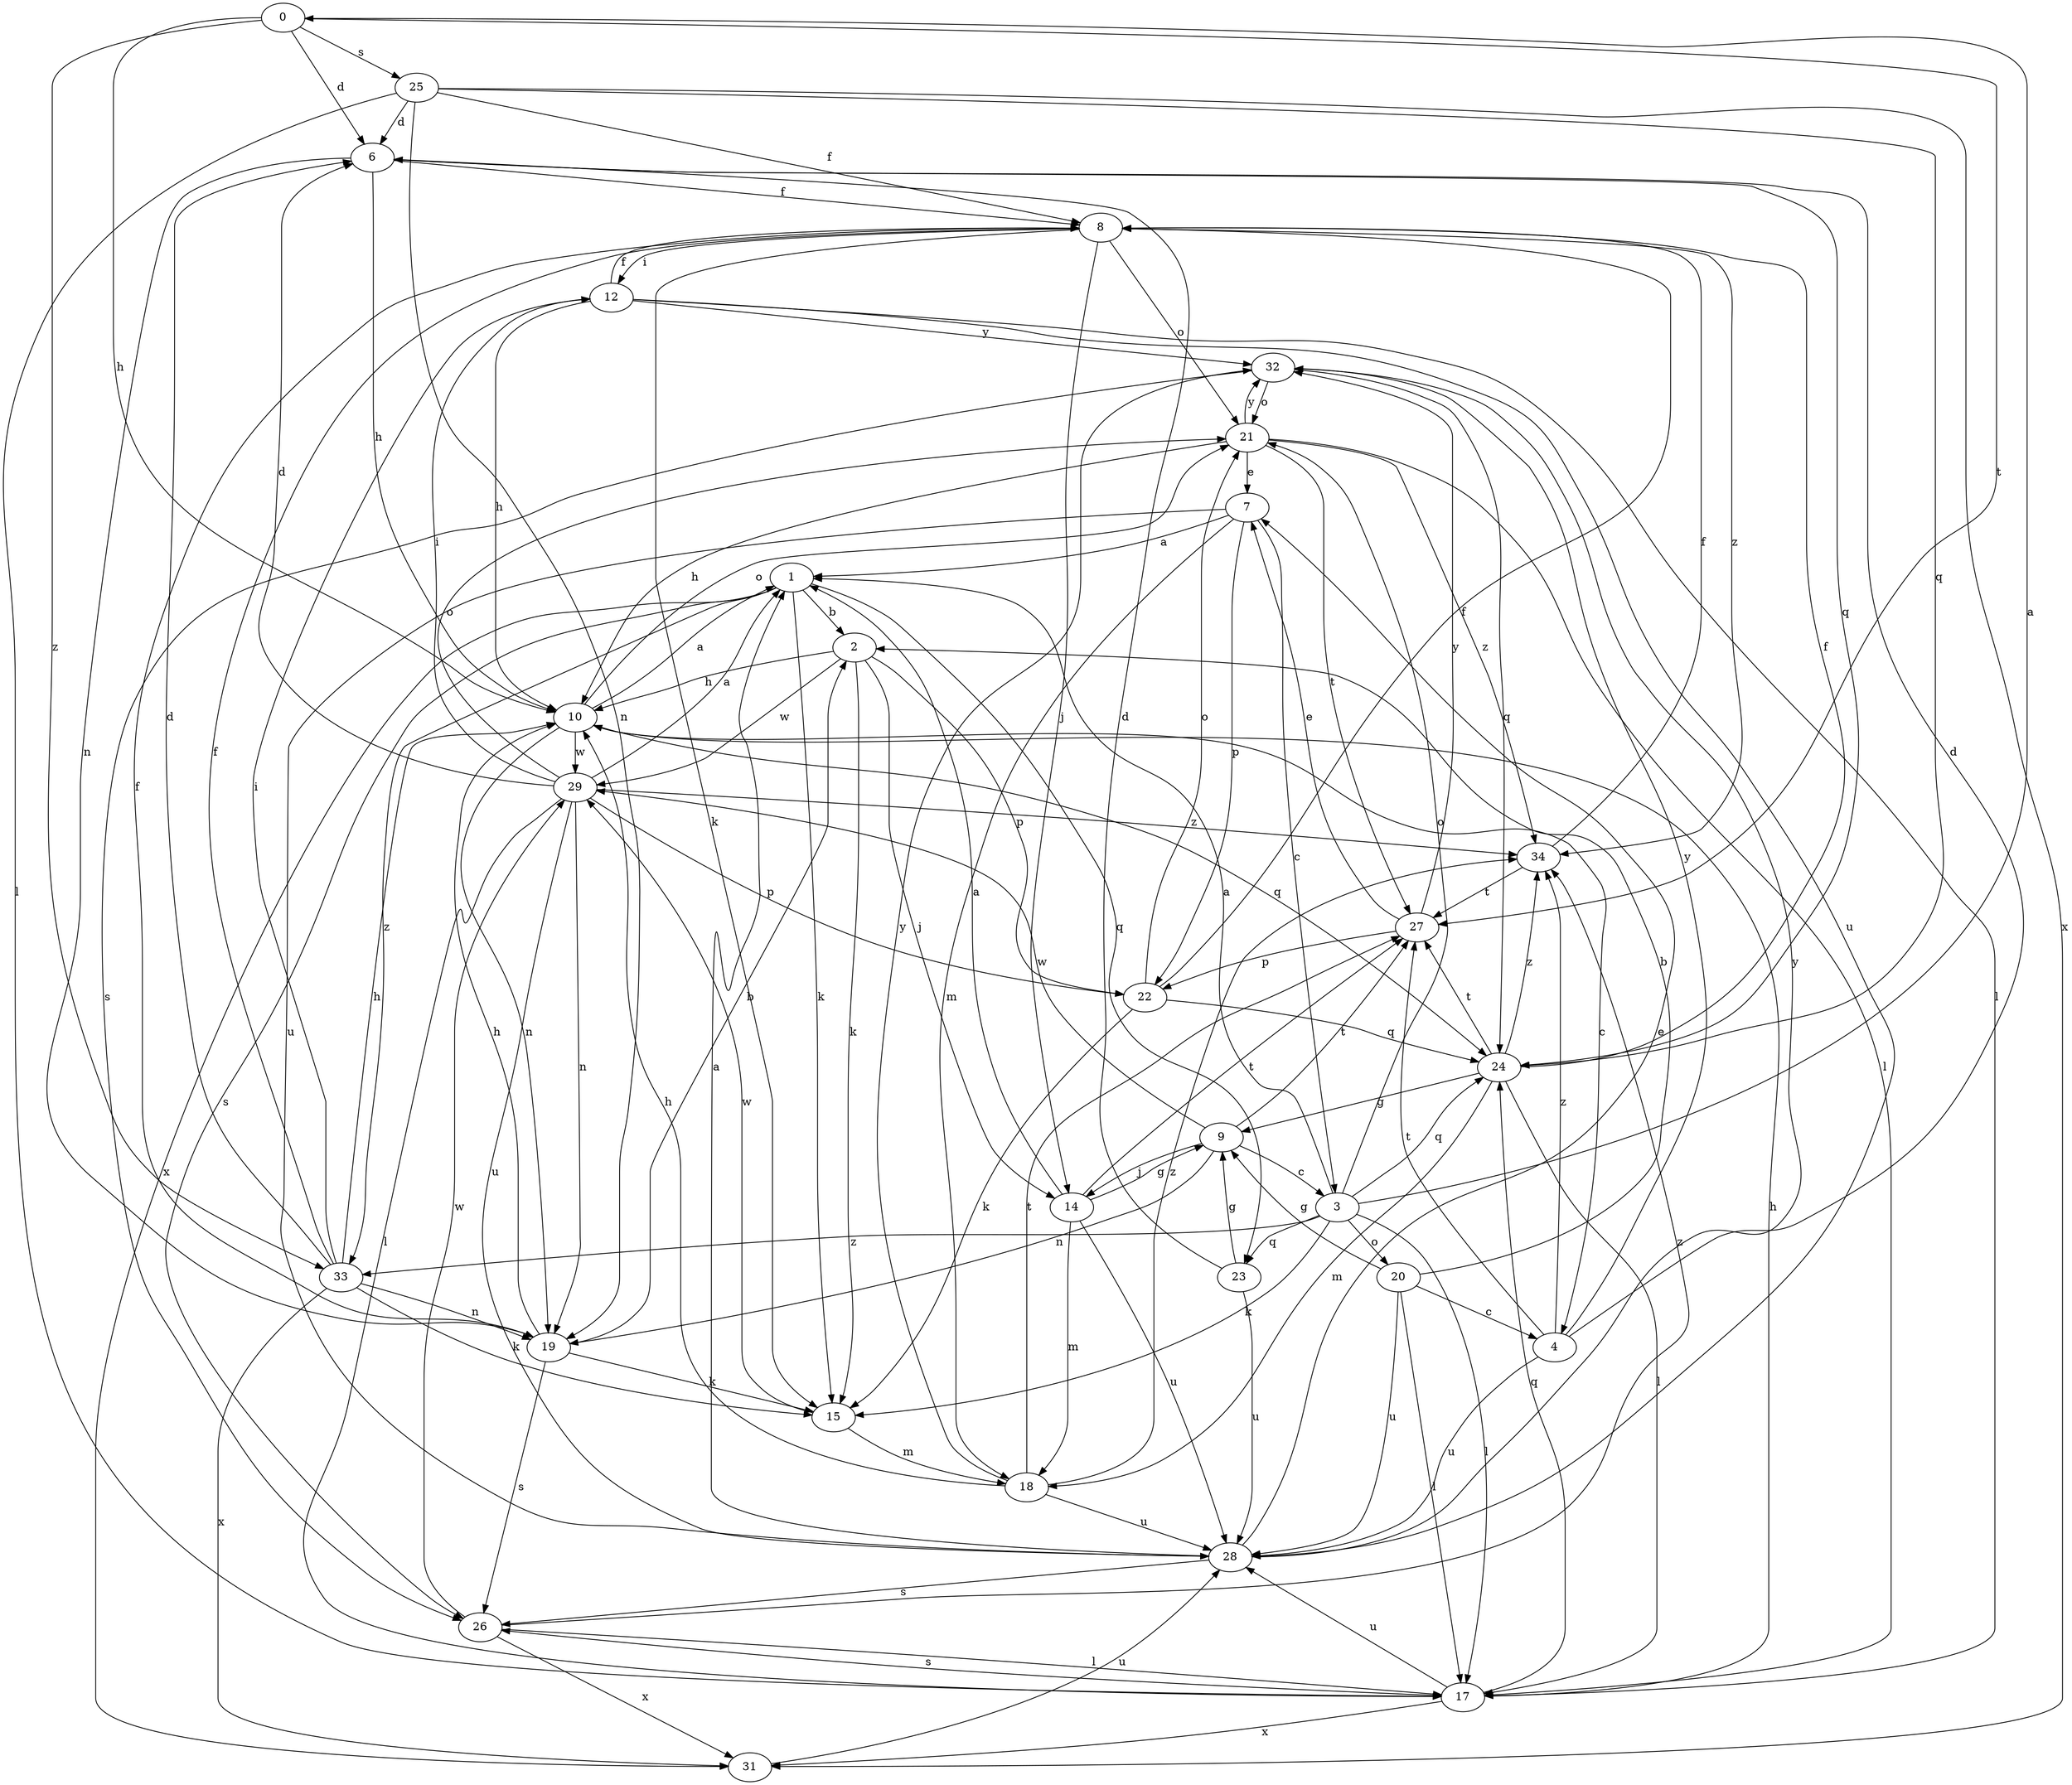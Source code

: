 strict digraph  {
0;
1;
2;
3;
4;
6;
7;
8;
9;
10;
12;
14;
15;
17;
18;
19;
20;
21;
22;
23;
24;
25;
26;
27;
28;
29;
31;
32;
33;
34;
0 -> 6  [label=d];
0 -> 10  [label=h];
0 -> 25  [label=s];
0 -> 27  [label=t];
0 -> 33  [label=z];
1 -> 2  [label=b];
1 -> 15  [label=k];
1 -> 23  [label=q];
1 -> 26  [label=s];
1 -> 31  [label=x];
1 -> 33  [label=z];
2 -> 10  [label=h];
2 -> 14  [label=j];
2 -> 15  [label=k];
2 -> 22  [label=p];
2 -> 29  [label=w];
3 -> 0  [label=a];
3 -> 1  [label=a];
3 -> 15  [label=k];
3 -> 17  [label=l];
3 -> 20  [label=o];
3 -> 21  [label=o];
3 -> 23  [label=q];
3 -> 24  [label=q];
3 -> 33  [label=z];
4 -> 6  [label=d];
4 -> 27  [label=t];
4 -> 28  [label=u];
4 -> 32  [label=y];
4 -> 34  [label=z];
6 -> 8  [label=f];
6 -> 10  [label=h];
6 -> 19  [label=n];
6 -> 24  [label=q];
7 -> 1  [label=a];
7 -> 3  [label=c];
7 -> 18  [label=m];
7 -> 22  [label=p];
7 -> 28  [label=u];
8 -> 12  [label=i];
8 -> 14  [label=j];
8 -> 15  [label=k];
8 -> 21  [label=o];
8 -> 34  [label=z];
9 -> 3  [label=c];
9 -> 14  [label=j];
9 -> 19  [label=n];
9 -> 27  [label=t];
9 -> 29  [label=w];
10 -> 1  [label=a];
10 -> 4  [label=c];
10 -> 19  [label=n];
10 -> 21  [label=o];
10 -> 24  [label=q];
10 -> 29  [label=w];
12 -> 8  [label=f];
12 -> 10  [label=h];
12 -> 17  [label=l];
12 -> 28  [label=u];
12 -> 32  [label=y];
14 -> 1  [label=a];
14 -> 9  [label=g];
14 -> 18  [label=m];
14 -> 27  [label=t];
14 -> 28  [label=u];
15 -> 18  [label=m];
15 -> 29  [label=w];
17 -> 10  [label=h];
17 -> 24  [label=q];
17 -> 26  [label=s];
17 -> 28  [label=u];
17 -> 31  [label=x];
18 -> 10  [label=h];
18 -> 27  [label=t];
18 -> 28  [label=u];
18 -> 32  [label=y];
18 -> 34  [label=z];
19 -> 2  [label=b];
19 -> 8  [label=f];
19 -> 10  [label=h];
19 -> 15  [label=k];
19 -> 26  [label=s];
20 -> 2  [label=b];
20 -> 4  [label=c];
20 -> 9  [label=g];
20 -> 17  [label=l];
20 -> 28  [label=u];
21 -> 7  [label=e];
21 -> 10  [label=h];
21 -> 17  [label=l];
21 -> 27  [label=t];
21 -> 32  [label=y];
21 -> 34  [label=z];
22 -> 8  [label=f];
22 -> 15  [label=k];
22 -> 21  [label=o];
22 -> 24  [label=q];
23 -> 6  [label=d];
23 -> 9  [label=g];
23 -> 28  [label=u];
24 -> 8  [label=f];
24 -> 9  [label=g];
24 -> 17  [label=l];
24 -> 18  [label=m];
24 -> 27  [label=t];
24 -> 34  [label=z];
25 -> 6  [label=d];
25 -> 8  [label=f];
25 -> 17  [label=l];
25 -> 19  [label=n];
25 -> 24  [label=q];
25 -> 31  [label=x];
26 -> 17  [label=l];
26 -> 29  [label=w];
26 -> 31  [label=x];
26 -> 34  [label=z];
27 -> 7  [label=e];
27 -> 22  [label=p];
27 -> 32  [label=y];
28 -> 1  [label=a];
28 -> 7  [label=e];
28 -> 26  [label=s];
28 -> 32  [label=y];
29 -> 1  [label=a];
29 -> 6  [label=d];
29 -> 12  [label=i];
29 -> 17  [label=l];
29 -> 19  [label=n];
29 -> 21  [label=o];
29 -> 22  [label=p];
29 -> 28  [label=u];
29 -> 34  [label=z];
31 -> 28  [label=u];
32 -> 21  [label=o];
32 -> 24  [label=q];
32 -> 26  [label=s];
33 -> 6  [label=d];
33 -> 8  [label=f];
33 -> 10  [label=h];
33 -> 12  [label=i];
33 -> 15  [label=k];
33 -> 19  [label=n];
33 -> 31  [label=x];
34 -> 8  [label=f];
34 -> 27  [label=t];
}
